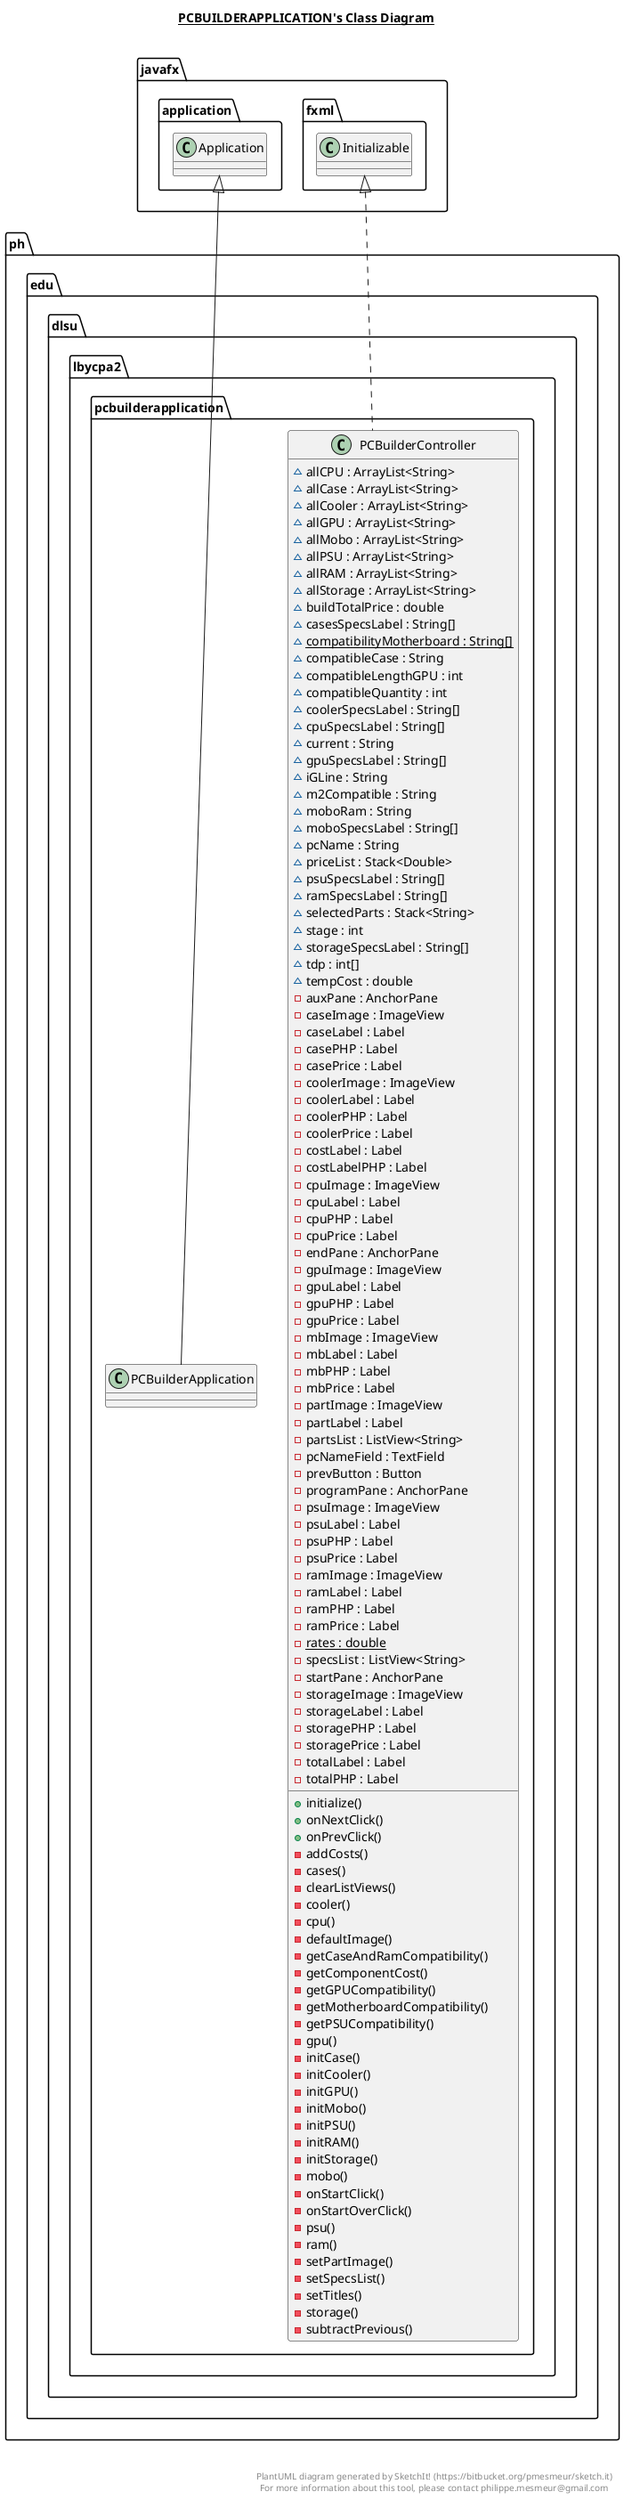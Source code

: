 @startuml

title __PCBUILDERAPPLICATION's Class Diagram__\n

'  namespace  {
    namespace ph.edu.dlsu.lbycpa2.pcbuilderapplication {
      class ph.edu.dlsu.lbycpa2.pcbuilderapplication.PCBuilderController {
          ~ allCPU : ArrayList<String>
          ~ allCase : ArrayList<String>
          ~ allCooler : ArrayList<String>
          ~ allGPU : ArrayList<String>
          ~ allMobo : ArrayList<String>
          ~ allPSU : ArrayList<String>
          ~ allRAM : ArrayList<String>
          ~ allStorage : ArrayList<String>
          ~ buildTotalPrice : double
          ~ casesSpecsLabel : String[]
          {static} ~ compatibilityMotherboard : String[]
          ~ compatibleCase : String
          ~ compatibleLengthGPU : int
          ~ compatibleQuantity : int
          ~ coolerSpecsLabel : String[]
          ~ cpuSpecsLabel : String[]
          ~ current : String
          ~ gpuSpecsLabel : String[]
          ~ iGLine : String
          ~ m2Compatible : String
          ~ moboRam : String
          ~ moboSpecsLabel : String[]
          ~ pcName : String
          ~ priceList : Stack<Double>
          ~ psuSpecsLabel : String[]
          ~ ramSpecsLabel : String[]
          ~ selectedParts : Stack<String>
          ~ stage : int
          ~ storageSpecsLabel : String[]
          ~ tdp : int[]
          ~ tempCost : double
          - auxPane : AnchorPane
          - caseImage : ImageView
          - caseLabel : Label
          - casePHP : Label
          - casePrice : Label
          - coolerImage : ImageView
          - coolerLabel : Label
          - coolerPHP : Label
          - coolerPrice : Label
          - costLabel : Label
          - costLabelPHP : Label
          - cpuImage : ImageView
          - cpuLabel : Label
          - cpuPHP : Label
          - cpuPrice : Label
          - endPane : AnchorPane
          - gpuImage : ImageView
          - gpuLabel : Label
          - gpuPHP : Label
          - gpuPrice : Label
          - mbImage : ImageView
          - mbLabel : Label
          - mbPHP : Label
          - mbPrice : Label
          - partImage : ImageView
          - partLabel : Label
          - partsList : ListView<String>
          - pcNameField : TextField
          - prevButton : Button
          - programPane : AnchorPane
          - psuImage : ImageView
          - psuLabel : Label
          - psuPHP : Label
          - psuPrice : Label
          - ramImage : ImageView
          - ramLabel : Label
          - ramPHP : Label
          - ramPrice : Label
          {static} - rates : double
          - specsList : ListView<String>
          - startPane : AnchorPane
          - storageImage : ImageView
          - storageLabel : Label
          - storagePHP : Label
          - storagePrice : Label
          - totalLabel : Label
          - totalPHP : Label
          + initialize()
          + onNextClick()
          + onPrevClick()
          - addCosts()
          - cases()
          - clearListViews()
          - cooler()
          - cpu()
          - defaultImage()
          - getCaseAndRamCompatibility()
          - getComponentCost()
          - getGPUCompatibility()
          - getMotherboardCompatibility()
          - getPSUCompatibility()
          - gpu()
          - initCase()
          - initCooler()
          - initGPU()
          - initMobo()
          - initPSU()
          - initRAM()
          - initStorage()
          - mobo()
          - onStartClick()
          - onStartOverClick()
          - psu()
          - ram()
          - setPartImage()
          - setSpecsList()
          - setTitles()
          - storage()
          - subtractPrevious()
      }
    }
'  }
  

  ph.edu.dlsu.lbycpa2.pcbuilderapplication.PCBuilderApplication -up-|> javafx.application.Application
  ph.edu.dlsu.lbycpa2.pcbuilderapplication.PCBuilderController .up.|> javafx.fxml.Initializable


right footer


PlantUML diagram generated by SketchIt! (https://bitbucket.org/pmesmeur/sketch.it)
For more information about this tool, please contact philippe.mesmeur@gmail.com
endfooter

@enduml
